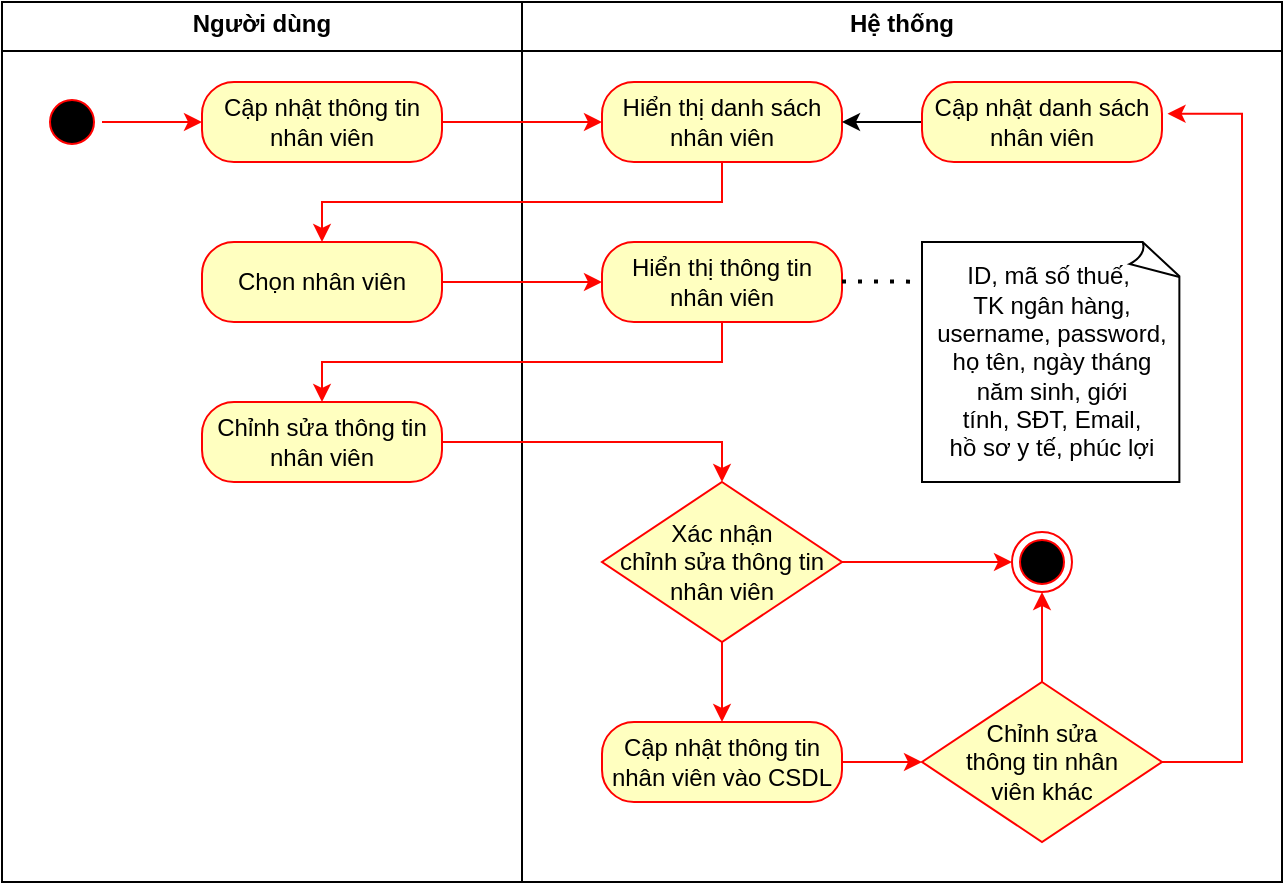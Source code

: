 <mxfile version="26.0.6">
  <diagram name="Page-1" id="DN_4q7IsD7YObWn_SUVU">
    <mxGraphModel dx="1235" dy="560" grid="1" gridSize="10" guides="1" tooltips="1" connect="1" arrows="1" fold="1" page="1" pageScale="1" pageWidth="850" pageHeight="1100" math="0" shadow="0">
      <root>
        <mxCell id="0" />
        <mxCell id="1" parent="0" />
        <mxCell id="PDLHa-FzQipxZmoy9RNo-1" value="&lt;p style=&quot;margin:0px;margin-top:4px;text-align:center;&quot;&gt;&lt;b&gt;Hệ thống&lt;/b&gt;&lt;/p&gt;&lt;hr size=&quot;1&quot; style=&quot;border-style:solid;&quot;&gt;&lt;div style=&quot;height:2px;&quot;&gt;&lt;/div&gt;" style="verticalAlign=top;align=left;overflow=fill;html=1;whiteSpace=wrap;" vertex="1" parent="1">
          <mxGeometry x="260" width="380" height="440" as="geometry" />
        </mxCell>
        <mxCell id="PDLHa-FzQipxZmoy9RNo-2" value="&lt;p style=&quot;margin:0px;margin-top:4px;text-align:center;&quot;&gt;&lt;b&gt;Người dùng&lt;/b&gt;&lt;/p&gt;&lt;hr size=&quot;1&quot; style=&quot;border-style:solid;&quot;&gt;&lt;div style=&quot;height:2px;&quot;&gt;&lt;/div&gt;" style="verticalAlign=top;align=left;overflow=fill;html=1;whiteSpace=wrap;" vertex="1" parent="1">
          <mxGeometry width="260" height="440" as="geometry" />
        </mxCell>
        <mxCell id="PDLHa-FzQipxZmoy9RNo-3" value="" style="ellipse;html=1;shape=startState;fillColor=#000000;strokeColor=#ff0000;" vertex="1" parent="1">
          <mxGeometry x="20" y="45" width="30" height="30" as="geometry" />
        </mxCell>
        <mxCell id="PDLHa-FzQipxZmoy9RNo-4" value="" style="edgeStyle=orthogonalEdgeStyle;rounded=0;orthogonalLoop=1;jettySize=auto;html=1;strokeColor=#FF0500;" edge="1" parent="1" source="PDLHa-FzQipxZmoy9RNo-3" target="PDLHa-FzQipxZmoy9RNo-6">
          <mxGeometry relative="1" as="geometry" />
        </mxCell>
        <mxCell id="PDLHa-FzQipxZmoy9RNo-5" value="" style="edgeStyle=orthogonalEdgeStyle;rounded=0;orthogonalLoop=1;jettySize=auto;html=1;strokeColor=#FF0500;" edge="1" parent="1" source="PDLHa-FzQipxZmoy9RNo-6" target="PDLHa-FzQipxZmoy9RNo-8">
          <mxGeometry relative="1" as="geometry" />
        </mxCell>
        <mxCell id="PDLHa-FzQipxZmoy9RNo-6" value="Cập nhật thông tin nhân viên" style="rounded=1;whiteSpace=wrap;html=1;arcSize=40;fontColor=#000000;fillColor=#ffffc0;strokeColor=#ff0000;" vertex="1" parent="1">
          <mxGeometry x="100" y="40" width="120" height="40" as="geometry" />
        </mxCell>
        <mxCell id="PDLHa-FzQipxZmoy9RNo-7" style="edgeStyle=orthogonalEdgeStyle;rounded=0;orthogonalLoop=1;jettySize=auto;html=1;entryX=0.5;entryY=0;entryDx=0;entryDy=0;strokeColor=#FF0500;" edge="1" parent="1" source="PDLHa-FzQipxZmoy9RNo-8" target="PDLHa-FzQipxZmoy9RNo-10">
          <mxGeometry relative="1" as="geometry">
            <Array as="points">
              <mxPoint x="360" y="100" />
              <mxPoint x="160" y="100" />
            </Array>
          </mxGeometry>
        </mxCell>
        <mxCell id="PDLHa-FzQipxZmoy9RNo-8" value="Hiển thị danh sách nhân viên" style="rounded=1;whiteSpace=wrap;html=1;arcSize=40;fontColor=#000000;fillColor=#ffffc0;strokeColor=#ff0000;" vertex="1" parent="1">
          <mxGeometry x="300" y="40" width="120" height="40" as="geometry" />
        </mxCell>
        <mxCell id="PDLHa-FzQipxZmoy9RNo-24" value="" style="edgeStyle=orthogonalEdgeStyle;rounded=0;orthogonalLoop=1;jettySize=auto;html=1;strokeColor=#FF0500;" edge="1" parent="1" source="PDLHa-FzQipxZmoy9RNo-10" target="PDLHa-FzQipxZmoy9RNo-23">
          <mxGeometry relative="1" as="geometry" />
        </mxCell>
        <mxCell id="PDLHa-FzQipxZmoy9RNo-10" value="Chọn nhân viên" style="rounded=1;whiteSpace=wrap;html=1;arcSize=40;fontColor=#000000;fillColor=#ffffc0;strokeColor=#ff0000;" vertex="1" parent="1">
          <mxGeometry x="100" y="120" width="120" height="40" as="geometry" />
        </mxCell>
        <mxCell id="PDLHa-FzQipxZmoy9RNo-14" value="ID, mã số thuế,&amp;nbsp;&lt;br&gt;TK ngân hàng,&lt;div&gt;username, password, họ tên,&amp;nbsp;&lt;span style=&quot;background-color: transparent; color: light-dark(rgb(0, 0, 0), rgb(255, 255, 255));&quot;&gt;ngày tháng&lt;/span&gt;&lt;/div&gt;&lt;div&gt;&lt;span style=&quot;background-color: transparent; color: light-dark(rgb(0, 0, 0), rgb(255, 255, 255));&quot;&gt;năm sinh,&amp;nbsp;&lt;/span&gt;&lt;span style=&quot;background-color: transparent; color: light-dark(rgb(0, 0, 0), rgb(255, 255, 255));&quot;&gt;giới tính,&amp;nbsp;&lt;/span&gt;&lt;span style=&quot;background-color: transparent; color: light-dark(rgb(0, 0, 0), rgb(255, 255, 255));&quot;&gt;SĐT, Email,&lt;/span&gt;&lt;/div&gt;&lt;div&gt;&lt;div&gt;&lt;div&gt;hồ sơ y tế, phúc lợi&lt;/div&gt;&lt;/div&gt;&lt;/div&gt;" style="whiteSpace=wrap;html=1;shape=mxgraph.basic.document;align=center;" vertex="1" parent="1">
          <mxGeometry x="460" y="120" width="130" height="120" as="geometry" />
        </mxCell>
        <mxCell id="PDLHa-FzQipxZmoy9RNo-37" style="edgeStyle=orthogonalEdgeStyle;rounded=0;orthogonalLoop=1;jettySize=auto;html=1;entryX=0.5;entryY=0;entryDx=0;entryDy=0;strokeColor=#FF0500;" edge="1" parent="1" source="PDLHa-FzQipxZmoy9RNo-22" target="PDLHa-FzQipxZmoy9RNo-26">
          <mxGeometry relative="1" as="geometry" />
        </mxCell>
        <mxCell id="PDLHa-FzQipxZmoy9RNo-22" value="Chỉnh sửa thông tin nhân viên" style="rounded=1;whiteSpace=wrap;html=1;arcSize=40;fontColor=#000000;fillColor=#ffffc0;strokeColor=#ff0000;" vertex="1" parent="1">
          <mxGeometry x="100" y="200" width="120" height="40" as="geometry" />
        </mxCell>
        <mxCell id="PDLHa-FzQipxZmoy9RNo-25" style="edgeStyle=orthogonalEdgeStyle;rounded=0;orthogonalLoop=1;jettySize=auto;html=1;entryX=0.5;entryY=0;entryDx=0;entryDy=0;strokeColor=#FF0500;" edge="1" parent="1" source="PDLHa-FzQipxZmoy9RNo-23" target="PDLHa-FzQipxZmoy9RNo-22">
          <mxGeometry relative="1" as="geometry">
            <mxPoint x="210" y="190" as="targetPoint" />
            <Array as="points">
              <mxPoint x="360" y="180" />
              <mxPoint x="160" y="180" />
            </Array>
          </mxGeometry>
        </mxCell>
        <mxCell id="PDLHa-FzQipxZmoy9RNo-23" value="Hiển thị thông tin nhân viên" style="rounded=1;whiteSpace=wrap;html=1;arcSize=40;fontColor=#000000;fillColor=#ffffc0;strokeColor=#ff0000;" vertex="1" parent="1">
          <mxGeometry x="300" y="120" width="120" height="40" as="geometry" />
        </mxCell>
        <mxCell id="PDLHa-FzQipxZmoy9RNo-29" value="" style="edgeStyle=orthogonalEdgeStyle;rounded=0;orthogonalLoop=1;jettySize=auto;html=1;strokeColor=#FF0500;" edge="1" parent="1" source="PDLHa-FzQipxZmoy9RNo-26" target="PDLHa-FzQipxZmoy9RNo-27">
          <mxGeometry relative="1" as="geometry" />
        </mxCell>
        <mxCell id="PDLHa-FzQipxZmoy9RNo-35" value="" style="edgeStyle=orthogonalEdgeStyle;rounded=0;orthogonalLoop=1;jettySize=auto;html=1;strokeColor=#FF0500;" edge="1" parent="1" source="PDLHa-FzQipxZmoy9RNo-26" target="PDLHa-FzQipxZmoy9RNo-34">
          <mxGeometry relative="1" as="geometry" />
        </mxCell>
        <mxCell id="PDLHa-FzQipxZmoy9RNo-26" value="Xác nhận&lt;br&gt;chỉnh sửa thông tin nhân viên" style="rhombus;whiteSpace=wrap;html=1;fontColor=#000000;fillColor=#ffffc0;strokeColor=#FF0000;" vertex="1" parent="1">
          <mxGeometry x="300" y="240" width="120" height="80" as="geometry" />
        </mxCell>
        <mxCell id="PDLHa-FzQipxZmoy9RNo-31" value="" style="edgeStyle=orthogonalEdgeStyle;rounded=0;orthogonalLoop=1;jettySize=auto;html=1;strokeColor=#FF0500;" edge="1" parent="1" source="PDLHa-FzQipxZmoy9RNo-27" target="PDLHa-FzQipxZmoy9RNo-28">
          <mxGeometry relative="1" as="geometry" />
        </mxCell>
        <mxCell id="PDLHa-FzQipxZmoy9RNo-27" value="Cập nhật thông tin nhân viên vào CSDL" style="rounded=1;whiteSpace=wrap;html=1;arcSize=40;fontColor=#000000;fillColor=#ffffc0;strokeColor=#ff0000;" vertex="1" parent="1">
          <mxGeometry x="300" y="360" width="120" height="40" as="geometry" />
        </mxCell>
        <mxCell id="PDLHa-FzQipxZmoy9RNo-32" style="edgeStyle=orthogonalEdgeStyle;rounded=0;orthogonalLoop=1;jettySize=auto;html=1;entryX=1.023;entryY=0.397;entryDx=0;entryDy=0;entryPerimeter=0;strokeColor=#FF0500;" edge="1" parent="1" source="PDLHa-FzQipxZmoy9RNo-28" target="PDLHa-FzQipxZmoy9RNo-30">
          <mxGeometry relative="1" as="geometry">
            <mxPoint x="620" y="120" as="targetPoint" />
            <Array as="points">
              <mxPoint x="620" y="380" />
              <mxPoint x="620" y="56" />
            </Array>
          </mxGeometry>
        </mxCell>
        <mxCell id="PDLHa-FzQipxZmoy9RNo-36" value="" style="edgeStyle=orthogonalEdgeStyle;rounded=0;orthogonalLoop=1;jettySize=auto;html=1;strokeColor=#FF0500;" edge="1" parent="1" source="PDLHa-FzQipxZmoy9RNo-28" target="PDLHa-FzQipxZmoy9RNo-34">
          <mxGeometry relative="1" as="geometry" />
        </mxCell>
        <mxCell id="PDLHa-FzQipxZmoy9RNo-28" value="Chỉnh sửa&lt;br&gt;thông tin nhân&lt;br&gt;viên khác" style="rhombus;whiteSpace=wrap;html=1;fontColor=#000000;fillColor=#ffffc0;strokeColor=#FF0000;" vertex="1" parent="1">
          <mxGeometry x="460" y="340" width="120" height="80" as="geometry" />
        </mxCell>
        <mxCell id="PDLHa-FzQipxZmoy9RNo-33" value="" style="edgeStyle=orthogonalEdgeStyle;rounded=0;orthogonalLoop=1;jettySize=auto;html=1;" edge="1" parent="1" source="PDLHa-FzQipxZmoy9RNo-30" target="PDLHa-FzQipxZmoy9RNo-8">
          <mxGeometry relative="1" as="geometry" />
        </mxCell>
        <mxCell id="PDLHa-FzQipxZmoy9RNo-30" value="Cập nhật danh sách&lt;br&gt;nhân viên" style="rounded=1;whiteSpace=wrap;html=1;arcSize=40;fontColor=#000000;fillColor=#ffffc0;strokeColor=#ff0000;" vertex="1" parent="1">
          <mxGeometry x="460" y="40" width="120" height="40" as="geometry" />
        </mxCell>
        <mxCell id="PDLHa-FzQipxZmoy9RNo-34" value="" style="ellipse;html=1;shape=endState;fillColor=#000000;strokeColor=#ff0000;" vertex="1" parent="1">
          <mxGeometry x="505" y="265" width="30" height="30" as="geometry" />
        </mxCell>
        <mxCell id="PDLHa-FzQipxZmoy9RNo-38" value="" style="endArrow=none;dashed=1;html=1;dashPattern=1 3;strokeWidth=2;rounded=0;" edge="1" parent="1">
          <mxGeometry width="50" height="50" relative="1" as="geometry">
            <mxPoint x="420" y="139.71" as="sourcePoint" />
            <mxPoint x="460" y="140" as="targetPoint" />
            <Array as="points">
              <mxPoint x="450" y="139.71" />
            </Array>
          </mxGeometry>
        </mxCell>
      </root>
    </mxGraphModel>
  </diagram>
</mxfile>
